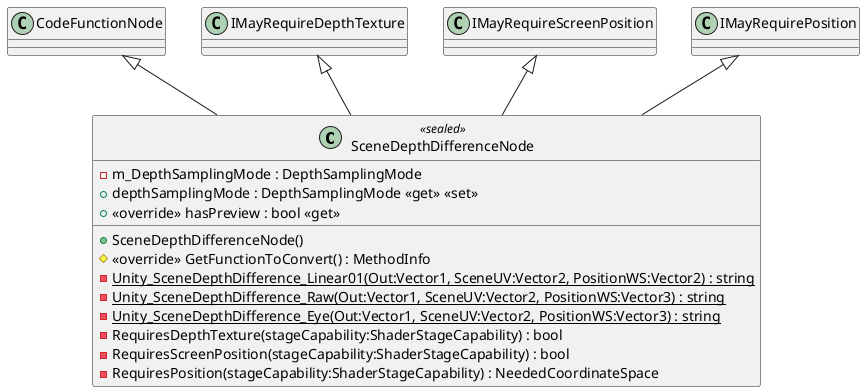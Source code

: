 @startuml
class SceneDepthDifferenceNode <<sealed>> {
    - m_DepthSamplingMode : DepthSamplingMode
    + depthSamplingMode : DepthSamplingMode <<get>> <<set>>
    + SceneDepthDifferenceNode()
    + <<override>> hasPreview : bool <<get>>
    # <<override>> GetFunctionToConvert() : MethodInfo
    {static} - Unity_SceneDepthDifference_Linear01(Out:Vector1, SceneUV:Vector2, PositionWS:Vector2) : string
    {static} - Unity_SceneDepthDifference_Raw(Out:Vector1, SceneUV:Vector2, PositionWS:Vector3) : string
    {static} - Unity_SceneDepthDifference_Eye(Out:Vector1, SceneUV:Vector2, PositionWS:Vector3) : string
    - RequiresDepthTexture(stageCapability:ShaderStageCapability) : bool
    - RequiresScreenPosition(stageCapability:ShaderStageCapability) : bool
    - RequiresPosition(stageCapability:ShaderStageCapability) : NeededCoordinateSpace
}
CodeFunctionNode <|-- SceneDepthDifferenceNode
IMayRequireDepthTexture <|-- SceneDepthDifferenceNode
IMayRequireScreenPosition <|-- SceneDepthDifferenceNode
IMayRequirePosition <|-- SceneDepthDifferenceNode
@enduml
